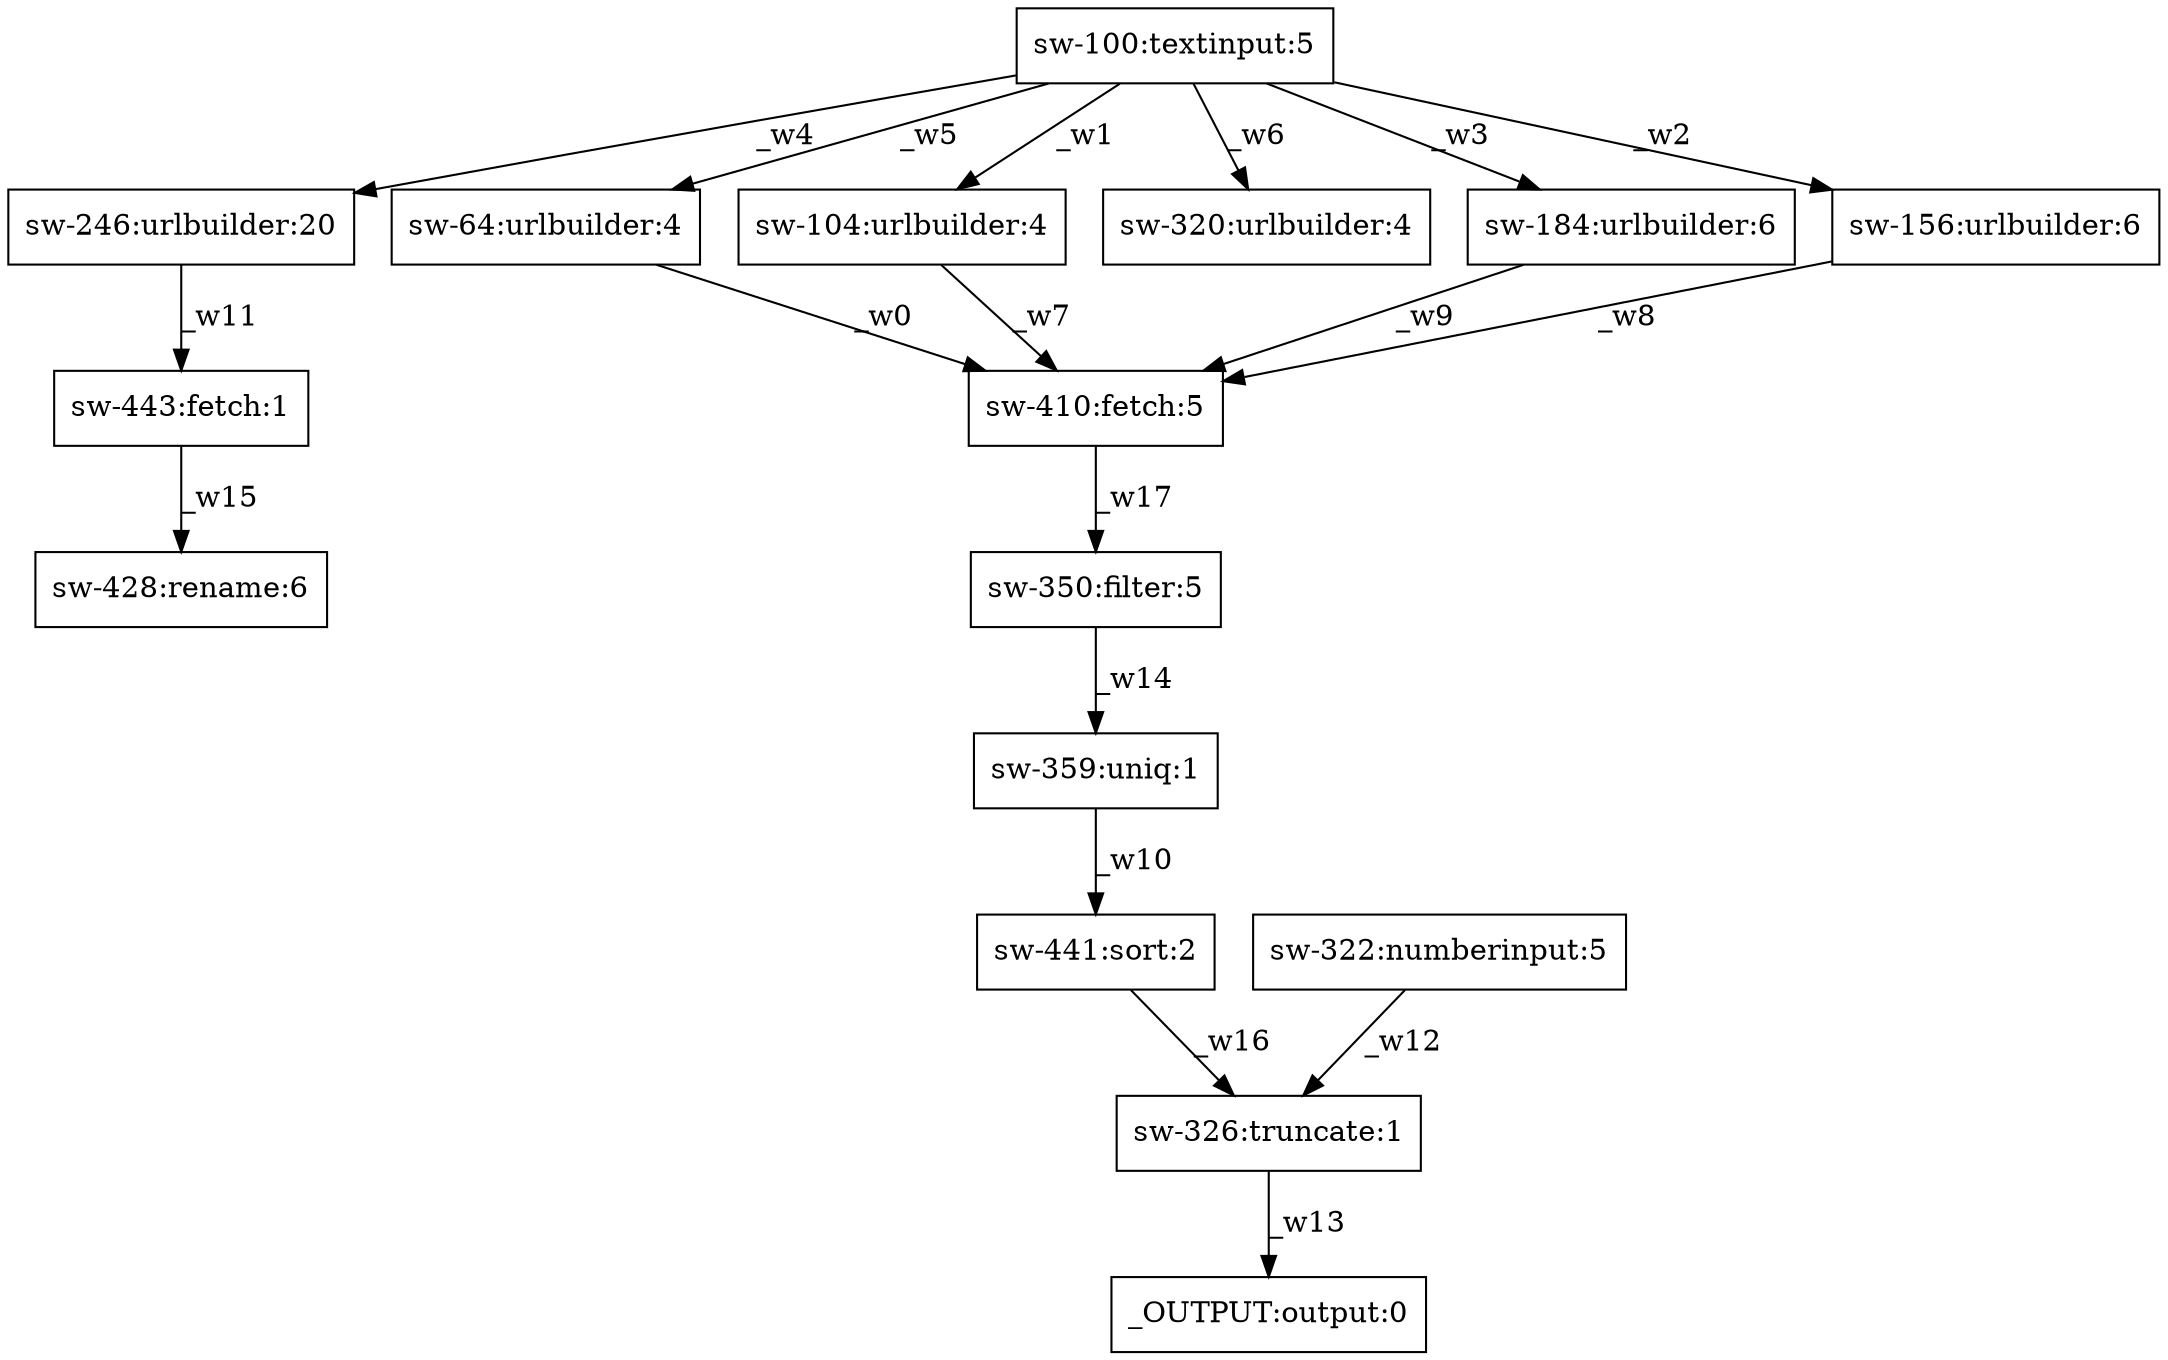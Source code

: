 digraph test1 { node [shape=box] "sw-246" [label="sw-246:urlbuilder:20"];"_OUTPUT" [label="_OUTPUT:output:0"];"sw-64" [label="sw-64:urlbuilder:4"];"sw-104" [label="sw-104:urlbuilder:4"];"sw-326" [label="sw-326:truncate:1"];"sw-410" [label="sw-410:fetch:5"];"sw-359" [label="sw-359:uniq:1"];"sw-320" [label="sw-320:urlbuilder:4"];"sw-443" [label="sw-443:fetch:1"];"sw-100" [label="sw-100:textinput:5"];"sw-428" [label="sw-428:rename:6"];"sw-184" [label="sw-184:urlbuilder:6"];"sw-350" [label="sw-350:filter:5"];"sw-156" [label="sw-156:urlbuilder:6"];"sw-322" [label="sw-322:numberinput:5"];"sw-441" [label="sw-441:sort:2"];"sw-64" -> "sw-410" [label="_w0"];"sw-100" -> "sw-104" [label="_w1"];"sw-100" -> "sw-156" [label="_w2"];"sw-100" -> "sw-184" [label="_w3"];"sw-100" -> "sw-246" [label="_w4"];"sw-100" -> "sw-64" [label="_w5"];"sw-100" -> "sw-320" [label="_w6"];"sw-104" -> "sw-410" [label="_w7"];"sw-156" -> "sw-410" [label="_w8"];"sw-184" -> "sw-410" [label="_w9"];"sw-359" -> "sw-441" [label="_w10"];"sw-246" -> "sw-443" [label="_w11"];"sw-322" -> "sw-326" [label="_w12"];"sw-326" -> "_OUTPUT" [label="_w13"];"sw-350" -> "sw-359" [label="_w14"];"sw-443" -> "sw-428" [label="_w15"];"sw-441" -> "sw-326" [label="_w16"];"sw-410" -> "sw-350" [label="_w17"];}